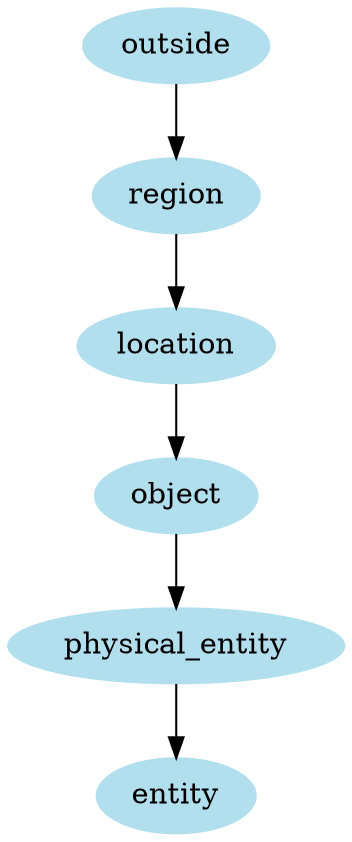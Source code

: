 digraph unix {
	node [color=lightblue2 style=filled]
	size="6,6"
	outside -> region
	region -> location
	location -> object
	object -> physical_entity
	physical_entity -> entity
}
